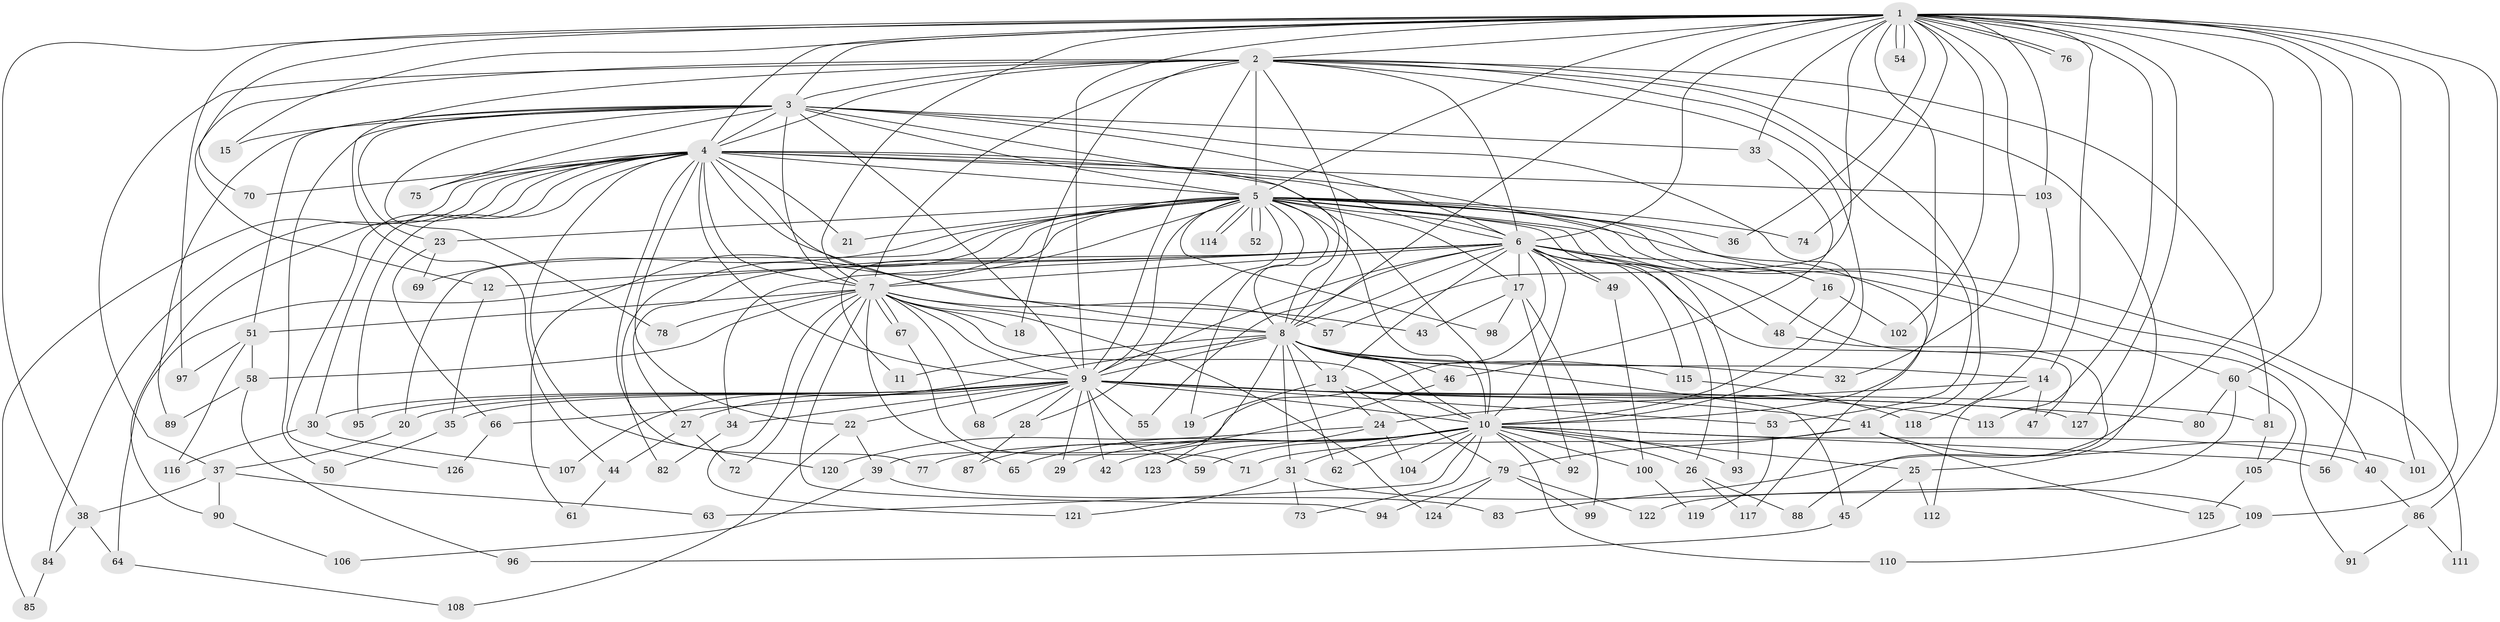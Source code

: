 // coarse degree distribution, {41: 0.009615384615384616, 29: 0.009615384615384616, 16: 0.009615384615384616, 28: 0.009615384615384616, 24: 0.009615384615384616, 20: 0.009615384615384616, 27: 0.009615384615384616, 23: 0.009615384615384616, 2: 0.5673076923076923, 3: 0.17307692307692307, 5: 0.0673076923076923, 4: 0.07692307692307693, 6: 0.028846153846153848, 1: 0.009615384615384616}
// Generated by graph-tools (version 1.1) at 2025/41/03/06/25 10:41:34]
// undirected, 127 vertices, 279 edges
graph export_dot {
graph [start="1"]
  node [color=gray90,style=filled];
  1;
  2;
  3;
  4;
  5;
  6;
  7;
  8;
  9;
  10;
  11;
  12;
  13;
  14;
  15;
  16;
  17;
  18;
  19;
  20;
  21;
  22;
  23;
  24;
  25;
  26;
  27;
  28;
  29;
  30;
  31;
  32;
  33;
  34;
  35;
  36;
  37;
  38;
  39;
  40;
  41;
  42;
  43;
  44;
  45;
  46;
  47;
  48;
  49;
  50;
  51;
  52;
  53;
  54;
  55;
  56;
  57;
  58;
  59;
  60;
  61;
  62;
  63;
  64;
  65;
  66;
  67;
  68;
  69;
  70;
  71;
  72;
  73;
  74;
  75;
  76;
  77;
  78;
  79;
  80;
  81;
  82;
  83;
  84;
  85;
  86;
  87;
  88;
  89;
  90;
  91;
  92;
  93;
  94;
  95;
  96;
  97;
  98;
  99;
  100;
  101;
  102;
  103;
  104;
  105;
  106;
  107;
  108;
  109;
  110;
  111;
  112;
  113;
  114;
  115;
  116;
  117;
  118;
  119;
  120;
  121;
  122;
  123;
  124;
  125;
  126;
  127;
  1 -- 2;
  1 -- 3;
  1 -- 4;
  1 -- 5;
  1 -- 6;
  1 -- 7;
  1 -- 8;
  1 -- 9;
  1 -- 10;
  1 -- 14;
  1 -- 15;
  1 -- 32;
  1 -- 33;
  1 -- 36;
  1 -- 38;
  1 -- 54;
  1 -- 54;
  1 -- 56;
  1 -- 57;
  1 -- 60;
  1 -- 70;
  1 -- 74;
  1 -- 76;
  1 -- 76;
  1 -- 83;
  1 -- 86;
  1 -- 97;
  1 -- 101;
  1 -- 102;
  1 -- 103;
  1 -- 109;
  1 -- 113;
  1 -- 127;
  2 -- 3;
  2 -- 4;
  2 -- 5;
  2 -- 6;
  2 -- 7;
  2 -- 8;
  2 -- 9;
  2 -- 10;
  2 -- 12;
  2 -- 18;
  2 -- 25;
  2 -- 37;
  2 -- 41;
  2 -- 44;
  2 -- 53;
  2 -- 81;
  3 -- 4;
  3 -- 5;
  3 -- 6;
  3 -- 7;
  3 -- 8;
  3 -- 9;
  3 -- 10;
  3 -- 15;
  3 -- 23;
  3 -- 33;
  3 -- 50;
  3 -- 51;
  3 -- 75;
  3 -- 78;
  3 -- 89;
  4 -- 5;
  4 -- 6;
  4 -- 7;
  4 -- 8;
  4 -- 9;
  4 -- 10;
  4 -- 21;
  4 -- 22;
  4 -- 30;
  4 -- 43;
  4 -- 70;
  4 -- 75;
  4 -- 77;
  4 -- 84;
  4 -- 85;
  4 -- 90;
  4 -- 95;
  4 -- 103;
  4 -- 117;
  4 -- 120;
  4 -- 126;
  5 -- 6;
  5 -- 7;
  5 -- 8;
  5 -- 9;
  5 -- 10;
  5 -- 11;
  5 -- 16;
  5 -- 17;
  5 -- 19;
  5 -- 20;
  5 -- 21;
  5 -- 23;
  5 -- 26;
  5 -- 28;
  5 -- 36;
  5 -- 40;
  5 -- 52;
  5 -- 52;
  5 -- 60;
  5 -- 61;
  5 -- 69;
  5 -- 74;
  5 -- 82;
  5 -- 93;
  5 -- 98;
  5 -- 111;
  5 -- 114;
  5 -- 114;
  6 -- 7;
  6 -- 8;
  6 -- 9;
  6 -- 10;
  6 -- 12;
  6 -- 13;
  6 -- 16;
  6 -- 17;
  6 -- 27;
  6 -- 34;
  6 -- 39;
  6 -- 47;
  6 -- 48;
  6 -- 49;
  6 -- 49;
  6 -- 55;
  6 -- 64;
  6 -- 91;
  6 -- 115;
  7 -- 8;
  7 -- 9;
  7 -- 10;
  7 -- 18;
  7 -- 51;
  7 -- 57;
  7 -- 58;
  7 -- 65;
  7 -- 67;
  7 -- 67;
  7 -- 68;
  7 -- 72;
  7 -- 78;
  7 -- 94;
  7 -- 121;
  7 -- 124;
  8 -- 9;
  8 -- 10;
  8 -- 11;
  8 -- 13;
  8 -- 14;
  8 -- 31;
  8 -- 32;
  8 -- 45;
  8 -- 46;
  8 -- 62;
  8 -- 107;
  8 -- 115;
  8 -- 123;
  9 -- 10;
  9 -- 20;
  9 -- 22;
  9 -- 27;
  9 -- 28;
  9 -- 29;
  9 -- 30;
  9 -- 34;
  9 -- 35;
  9 -- 41;
  9 -- 42;
  9 -- 53;
  9 -- 55;
  9 -- 59;
  9 -- 66;
  9 -- 68;
  9 -- 80;
  9 -- 81;
  9 -- 95;
  9 -- 113;
  9 -- 127;
  10 -- 25;
  10 -- 26;
  10 -- 29;
  10 -- 31;
  10 -- 40;
  10 -- 42;
  10 -- 56;
  10 -- 59;
  10 -- 62;
  10 -- 63;
  10 -- 65;
  10 -- 73;
  10 -- 77;
  10 -- 92;
  10 -- 93;
  10 -- 100;
  10 -- 104;
  10 -- 110;
  12 -- 35;
  13 -- 19;
  13 -- 24;
  13 -- 79;
  14 -- 24;
  14 -- 47;
  14 -- 112;
  16 -- 48;
  16 -- 102;
  17 -- 43;
  17 -- 92;
  17 -- 98;
  17 -- 99;
  20 -- 37;
  22 -- 39;
  22 -- 108;
  23 -- 66;
  23 -- 69;
  24 -- 104;
  24 -- 120;
  24 -- 123;
  25 -- 45;
  25 -- 112;
  26 -- 88;
  26 -- 117;
  27 -- 44;
  27 -- 72;
  28 -- 87;
  30 -- 107;
  30 -- 116;
  31 -- 73;
  31 -- 109;
  31 -- 121;
  33 -- 46;
  34 -- 82;
  35 -- 50;
  37 -- 38;
  37 -- 63;
  37 -- 90;
  38 -- 64;
  38 -- 84;
  39 -- 83;
  39 -- 106;
  40 -- 86;
  41 -- 71;
  41 -- 79;
  41 -- 101;
  41 -- 125;
  44 -- 61;
  45 -- 96;
  46 -- 87;
  48 -- 88;
  49 -- 100;
  51 -- 58;
  51 -- 97;
  51 -- 116;
  53 -- 119;
  58 -- 89;
  58 -- 96;
  60 -- 80;
  60 -- 105;
  60 -- 122;
  64 -- 108;
  66 -- 126;
  67 -- 71;
  79 -- 94;
  79 -- 99;
  79 -- 122;
  79 -- 124;
  81 -- 105;
  84 -- 85;
  86 -- 91;
  86 -- 111;
  90 -- 106;
  100 -- 119;
  103 -- 118;
  105 -- 125;
  109 -- 110;
  115 -- 118;
}
